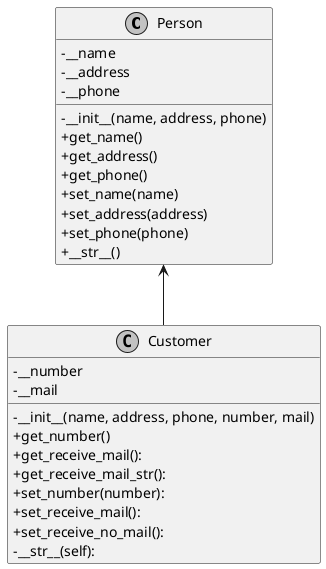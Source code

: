 @startuml

skinparam monochrome true

skinparam classAttributeIconSize 0

Person <-- Customer

class Person {
    -__name
    -__address
    -__phone

    -__init__(name, address, phone)
    +get_name()
    +get_address()
    +get_phone()
    +set_name(name)
    +set_address(address)
    +set_phone(phone)
    +__str__()
}

class Customer {
    -__number
    -__mail

    -__init__(name, address, phone, number, mail)
    +get_number()
    +get_receive_mail():
    +get_receive_mail_str():
    +set_number(number):
    +set_receive_mail():
    +set_receive_no_mail():
    -__str__(self):
}
@enduml
